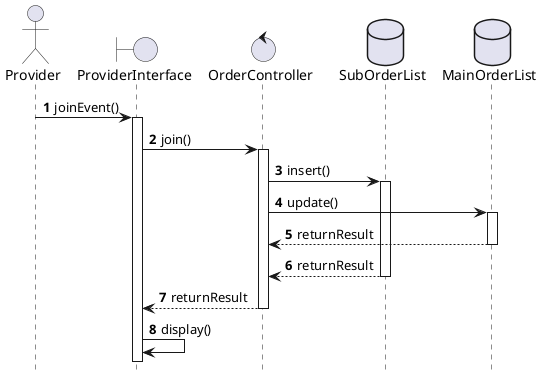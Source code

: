 @startuml
''' 省略底部
	hide footbox 

''' 定义类
	actor Provider as act
	boundary ProviderInterface as bou
	control OrderController as con
	database SubOrderList as db
	database MainOrderList as db1

	autonumber
	act -> bou : joinEvent()

	activate bou
	bou -> con : join()

	activate con
	con -> db : insert()

	activate db
	con -> db1 : update()

	activate db1
	db1 --> con : returnResult

	deactivate db1
	db --> con : returnResult

	deactivate db
	con --> bou : returnResult

	deactivate con
	bou -> bou : display()

@enduml
